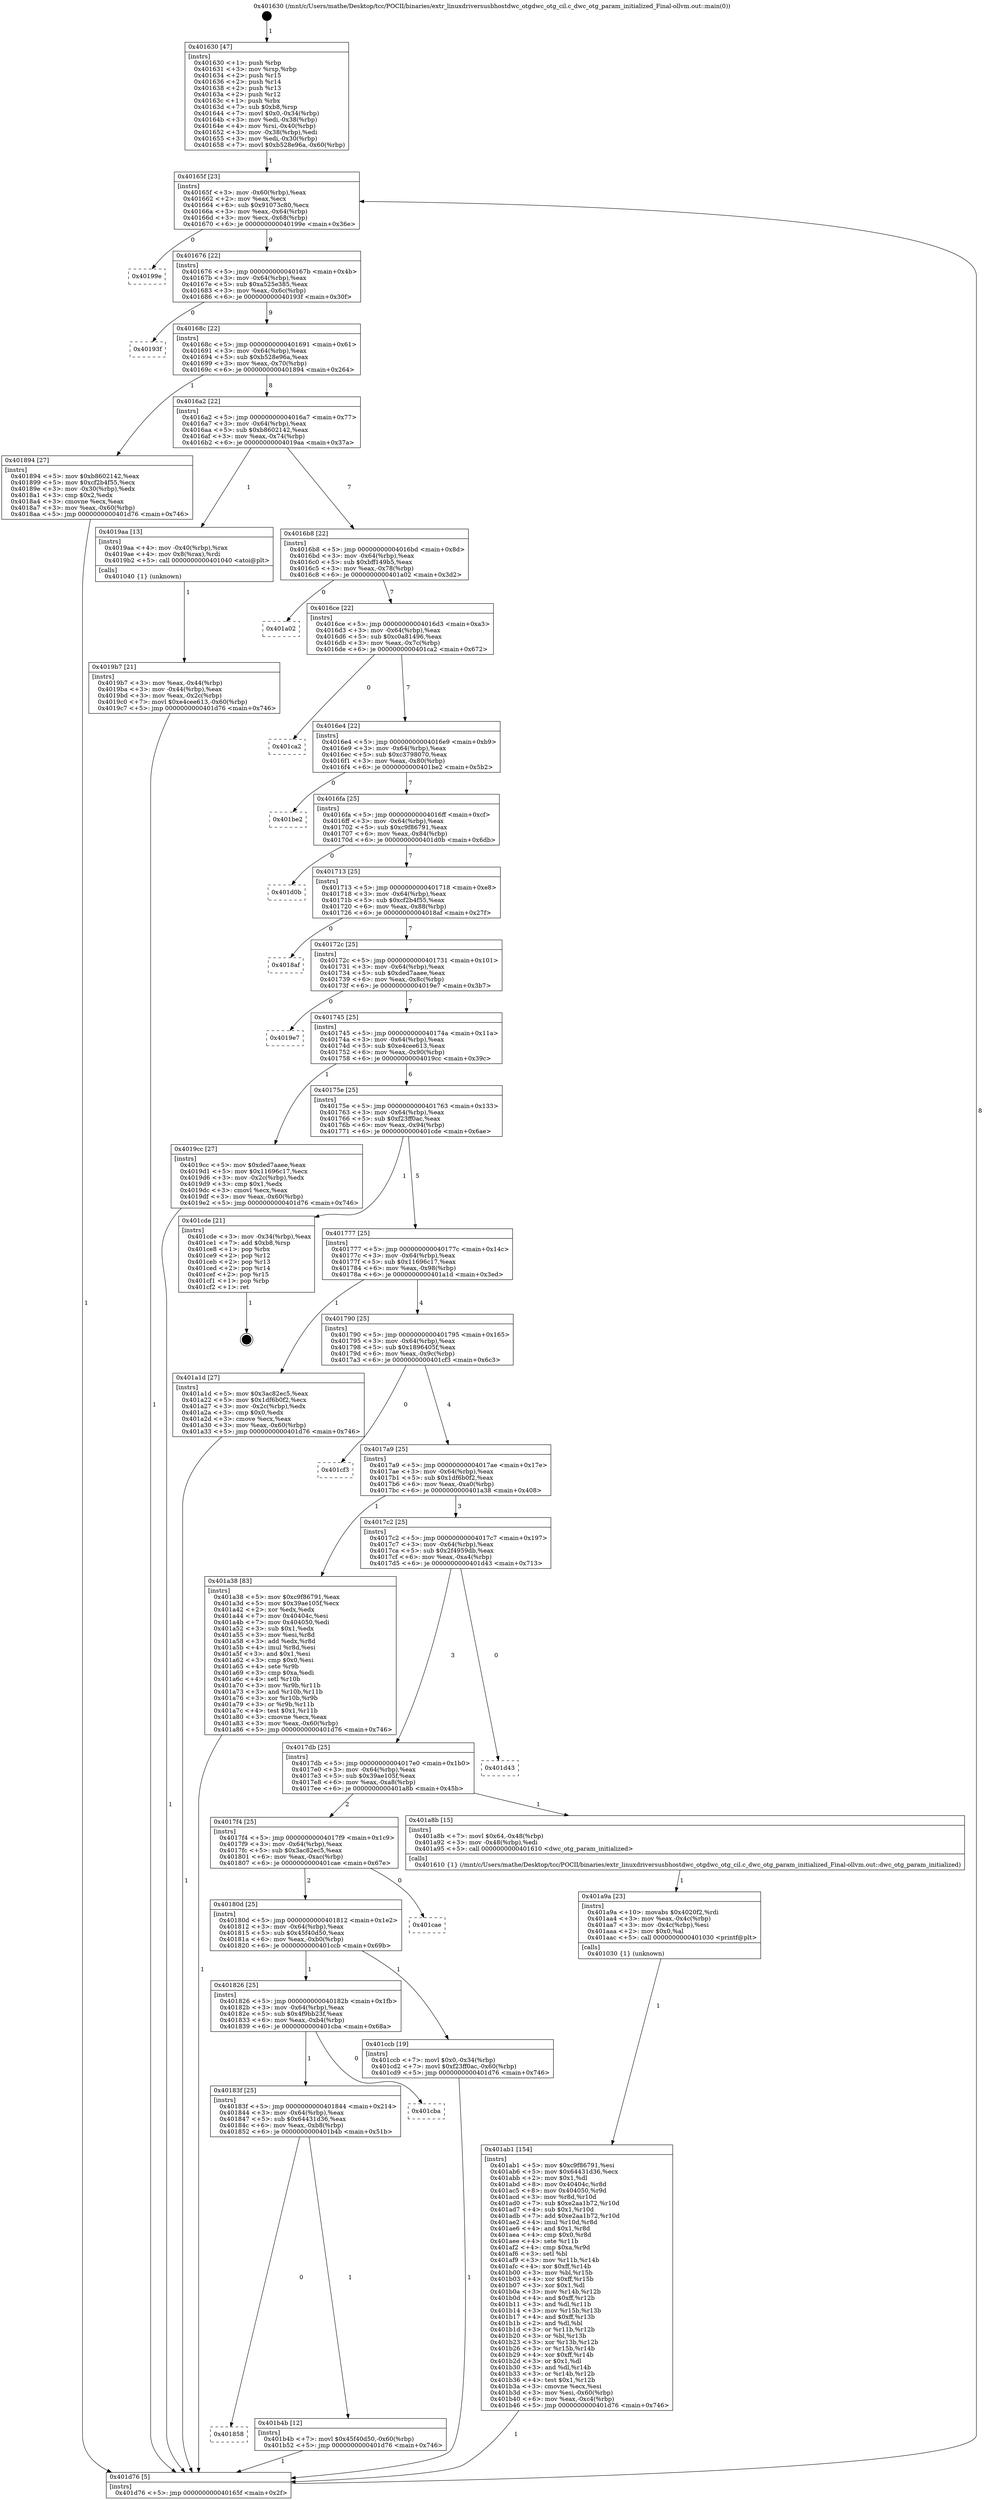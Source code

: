 digraph "0x401630" {
  label = "0x401630 (/mnt/c/Users/mathe/Desktop/tcc/POCII/binaries/extr_linuxdriversusbhostdwc_otgdwc_otg_cil.c_dwc_otg_param_initialized_Final-ollvm.out::main(0))"
  labelloc = "t"
  node[shape=record]

  Entry [label="",width=0.3,height=0.3,shape=circle,fillcolor=black,style=filled]
  "0x40165f" [label="{
     0x40165f [23]\l
     | [instrs]\l
     &nbsp;&nbsp;0x40165f \<+3\>: mov -0x60(%rbp),%eax\l
     &nbsp;&nbsp;0x401662 \<+2\>: mov %eax,%ecx\l
     &nbsp;&nbsp;0x401664 \<+6\>: sub $0x91073c80,%ecx\l
     &nbsp;&nbsp;0x40166a \<+3\>: mov %eax,-0x64(%rbp)\l
     &nbsp;&nbsp;0x40166d \<+3\>: mov %ecx,-0x68(%rbp)\l
     &nbsp;&nbsp;0x401670 \<+6\>: je 000000000040199e \<main+0x36e\>\l
  }"]
  "0x40199e" [label="{
     0x40199e\l
  }", style=dashed]
  "0x401676" [label="{
     0x401676 [22]\l
     | [instrs]\l
     &nbsp;&nbsp;0x401676 \<+5\>: jmp 000000000040167b \<main+0x4b\>\l
     &nbsp;&nbsp;0x40167b \<+3\>: mov -0x64(%rbp),%eax\l
     &nbsp;&nbsp;0x40167e \<+5\>: sub $0xa525e385,%eax\l
     &nbsp;&nbsp;0x401683 \<+3\>: mov %eax,-0x6c(%rbp)\l
     &nbsp;&nbsp;0x401686 \<+6\>: je 000000000040193f \<main+0x30f\>\l
  }"]
  Exit [label="",width=0.3,height=0.3,shape=circle,fillcolor=black,style=filled,peripheries=2]
  "0x40193f" [label="{
     0x40193f\l
  }", style=dashed]
  "0x40168c" [label="{
     0x40168c [22]\l
     | [instrs]\l
     &nbsp;&nbsp;0x40168c \<+5\>: jmp 0000000000401691 \<main+0x61\>\l
     &nbsp;&nbsp;0x401691 \<+3\>: mov -0x64(%rbp),%eax\l
     &nbsp;&nbsp;0x401694 \<+5\>: sub $0xb528e96a,%eax\l
     &nbsp;&nbsp;0x401699 \<+3\>: mov %eax,-0x70(%rbp)\l
     &nbsp;&nbsp;0x40169c \<+6\>: je 0000000000401894 \<main+0x264\>\l
  }"]
  "0x401858" [label="{
     0x401858\l
  }", style=dashed]
  "0x401894" [label="{
     0x401894 [27]\l
     | [instrs]\l
     &nbsp;&nbsp;0x401894 \<+5\>: mov $0xb8602142,%eax\l
     &nbsp;&nbsp;0x401899 \<+5\>: mov $0xcf2b4f55,%ecx\l
     &nbsp;&nbsp;0x40189e \<+3\>: mov -0x30(%rbp),%edx\l
     &nbsp;&nbsp;0x4018a1 \<+3\>: cmp $0x2,%edx\l
     &nbsp;&nbsp;0x4018a4 \<+3\>: cmovne %ecx,%eax\l
     &nbsp;&nbsp;0x4018a7 \<+3\>: mov %eax,-0x60(%rbp)\l
     &nbsp;&nbsp;0x4018aa \<+5\>: jmp 0000000000401d76 \<main+0x746\>\l
  }"]
  "0x4016a2" [label="{
     0x4016a2 [22]\l
     | [instrs]\l
     &nbsp;&nbsp;0x4016a2 \<+5\>: jmp 00000000004016a7 \<main+0x77\>\l
     &nbsp;&nbsp;0x4016a7 \<+3\>: mov -0x64(%rbp),%eax\l
     &nbsp;&nbsp;0x4016aa \<+5\>: sub $0xb8602142,%eax\l
     &nbsp;&nbsp;0x4016af \<+3\>: mov %eax,-0x74(%rbp)\l
     &nbsp;&nbsp;0x4016b2 \<+6\>: je 00000000004019aa \<main+0x37a\>\l
  }"]
  "0x401d76" [label="{
     0x401d76 [5]\l
     | [instrs]\l
     &nbsp;&nbsp;0x401d76 \<+5\>: jmp 000000000040165f \<main+0x2f\>\l
  }"]
  "0x401630" [label="{
     0x401630 [47]\l
     | [instrs]\l
     &nbsp;&nbsp;0x401630 \<+1\>: push %rbp\l
     &nbsp;&nbsp;0x401631 \<+3\>: mov %rsp,%rbp\l
     &nbsp;&nbsp;0x401634 \<+2\>: push %r15\l
     &nbsp;&nbsp;0x401636 \<+2\>: push %r14\l
     &nbsp;&nbsp;0x401638 \<+2\>: push %r13\l
     &nbsp;&nbsp;0x40163a \<+2\>: push %r12\l
     &nbsp;&nbsp;0x40163c \<+1\>: push %rbx\l
     &nbsp;&nbsp;0x40163d \<+7\>: sub $0xb8,%rsp\l
     &nbsp;&nbsp;0x401644 \<+7\>: movl $0x0,-0x34(%rbp)\l
     &nbsp;&nbsp;0x40164b \<+3\>: mov %edi,-0x38(%rbp)\l
     &nbsp;&nbsp;0x40164e \<+4\>: mov %rsi,-0x40(%rbp)\l
     &nbsp;&nbsp;0x401652 \<+3\>: mov -0x38(%rbp),%edi\l
     &nbsp;&nbsp;0x401655 \<+3\>: mov %edi,-0x30(%rbp)\l
     &nbsp;&nbsp;0x401658 \<+7\>: movl $0xb528e96a,-0x60(%rbp)\l
  }"]
  "0x401b4b" [label="{
     0x401b4b [12]\l
     | [instrs]\l
     &nbsp;&nbsp;0x401b4b \<+7\>: movl $0x45f40d50,-0x60(%rbp)\l
     &nbsp;&nbsp;0x401b52 \<+5\>: jmp 0000000000401d76 \<main+0x746\>\l
  }"]
  "0x4019aa" [label="{
     0x4019aa [13]\l
     | [instrs]\l
     &nbsp;&nbsp;0x4019aa \<+4\>: mov -0x40(%rbp),%rax\l
     &nbsp;&nbsp;0x4019ae \<+4\>: mov 0x8(%rax),%rdi\l
     &nbsp;&nbsp;0x4019b2 \<+5\>: call 0000000000401040 \<atoi@plt\>\l
     | [calls]\l
     &nbsp;&nbsp;0x401040 \{1\} (unknown)\l
  }"]
  "0x4016b8" [label="{
     0x4016b8 [22]\l
     | [instrs]\l
     &nbsp;&nbsp;0x4016b8 \<+5\>: jmp 00000000004016bd \<main+0x8d\>\l
     &nbsp;&nbsp;0x4016bd \<+3\>: mov -0x64(%rbp),%eax\l
     &nbsp;&nbsp;0x4016c0 \<+5\>: sub $0xbff149b5,%eax\l
     &nbsp;&nbsp;0x4016c5 \<+3\>: mov %eax,-0x78(%rbp)\l
     &nbsp;&nbsp;0x4016c8 \<+6\>: je 0000000000401a02 \<main+0x3d2\>\l
  }"]
  "0x4019b7" [label="{
     0x4019b7 [21]\l
     | [instrs]\l
     &nbsp;&nbsp;0x4019b7 \<+3\>: mov %eax,-0x44(%rbp)\l
     &nbsp;&nbsp;0x4019ba \<+3\>: mov -0x44(%rbp),%eax\l
     &nbsp;&nbsp;0x4019bd \<+3\>: mov %eax,-0x2c(%rbp)\l
     &nbsp;&nbsp;0x4019c0 \<+7\>: movl $0xe4cee613,-0x60(%rbp)\l
     &nbsp;&nbsp;0x4019c7 \<+5\>: jmp 0000000000401d76 \<main+0x746\>\l
  }"]
  "0x40183f" [label="{
     0x40183f [25]\l
     | [instrs]\l
     &nbsp;&nbsp;0x40183f \<+5\>: jmp 0000000000401844 \<main+0x214\>\l
     &nbsp;&nbsp;0x401844 \<+3\>: mov -0x64(%rbp),%eax\l
     &nbsp;&nbsp;0x401847 \<+5\>: sub $0x64431d36,%eax\l
     &nbsp;&nbsp;0x40184c \<+6\>: mov %eax,-0xb8(%rbp)\l
     &nbsp;&nbsp;0x401852 \<+6\>: je 0000000000401b4b \<main+0x51b\>\l
  }"]
  "0x401a02" [label="{
     0x401a02\l
  }", style=dashed]
  "0x4016ce" [label="{
     0x4016ce [22]\l
     | [instrs]\l
     &nbsp;&nbsp;0x4016ce \<+5\>: jmp 00000000004016d3 \<main+0xa3\>\l
     &nbsp;&nbsp;0x4016d3 \<+3\>: mov -0x64(%rbp),%eax\l
     &nbsp;&nbsp;0x4016d6 \<+5\>: sub $0xc0a81496,%eax\l
     &nbsp;&nbsp;0x4016db \<+3\>: mov %eax,-0x7c(%rbp)\l
     &nbsp;&nbsp;0x4016de \<+6\>: je 0000000000401ca2 \<main+0x672\>\l
  }"]
  "0x401cba" [label="{
     0x401cba\l
  }", style=dashed]
  "0x401ca2" [label="{
     0x401ca2\l
  }", style=dashed]
  "0x4016e4" [label="{
     0x4016e4 [22]\l
     | [instrs]\l
     &nbsp;&nbsp;0x4016e4 \<+5\>: jmp 00000000004016e9 \<main+0xb9\>\l
     &nbsp;&nbsp;0x4016e9 \<+3\>: mov -0x64(%rbp),%eax\l
     &nbsp;&nbsp;0x4016ec \<+5\>: sub $0xc3798070,%eax\l
     &nbsp;&nbsp;0x4016f1 \<+3\>: mov %eax,-0x80(%rbp)\l
     &nbsp;&nbsp;0x4016f4 \<+6\>: je 0000000000401be2 \<main+0x5b2\>\l
  }"]
  "0x401826" [label="{
     0x401826 [25]\l
     | [instrs]\l
     &nbsp;&nbsp;0x401826 \<+5\>: jmp 000000000040182b \<main+0x1fb\>\l
     &nbsp;&nbsp;0x40182b \<+3\>: mov -0x64(%rbp),%eax\l
     &nbsp;&nbsp;0x40182e \<+5\>: sub $0x4f9bb23f,%eax\l
     &nbsp;&nbsp;0x401833 \<+6\>: mov %eax,-0xb4(%rbp)\l
     &nbsp;&nbsp;0x401839 \<+6\>: je 0000000000401cba \<main+0x68a\>\l
  }"]
  "0x401be2" [label="{
     0x401be2\l
  }", style=dashed]
  "0x4016fa" [label="{
     0x4016fa [25]\l
     | [instrs]\l
     &nbsp;&nbsp;0x4016fa \<+5\>: jmp 00000000004016ff \<main+0xcf\>\l
     &nbsp;&nbsp;0x4016ff \<+3\>: mov -0x64(%rbp),%eax\l
     &nbsp;&nbsp;0x401702 \<+5\>: sub $0xc9f86791,%eax\l
     &nbsp;&nbsp;0x401707 \<+6\>: mov %eax,-0x84(%rbp)\l
     &nbsp;&nbsp;0x40170d \<+6\>: je 0000000000401d0b \<main+0x6db\>\l
  }"]
  "0x401ccb" [label="{
     0x401ccb [19]\l
     | [instrs]\l
     &nbsp;&nbsp;0x401ccb \<+7\>: movl $0x0,-0x34(%rbp)\l
     &nbsp;&nbsp;0x401cd2 \<+7\>: movl $0xf23ff0ac,-0x60(%rbp)\l
     &nbsp;&nbsp;0x401cd9 \<+5\>: jmp 0000000000401d76 \<main+0x746\>\l
  }"]
  "0x401d0b" [label="{
     0x401d0b\l
  }", style=dashed]
  "0x401713" [label="{
     0x401713 [25]\l
     | [instrs]\l
     &nbsp;&nbsp;0x401713 \<+5\>: jmp 0000000000401718 \<main+0xe8\>\l
     &nbsp;&nbsp;0x401718 \<+3\>: mov -0x64(%rbp),%eax\l
     &nbsp;&nbsp;0x40171b \<+5\>: sub $0xcf2b4f55,%eax\l
     &nbsp;&nbsp;0x401720 \<+6\>: mov %eax,-0x88(%rbp)\l
     &nbsp;&nbsp;0x401726 \<+6\>: je 00000000004018af \<main+0x27f\>\l
  }"]
  "0x40180d" [label="{
     0x40180d [25]\l
     | [instrs]\l
     &nbsp;&nbsp;0x40180d \<+5\>: jmp 0000000000401812 \<main+0x1e2\>\l
     &nbsp;&nbsp;0x401812 \<+3\>: mov -0x64(%rbp),%eax\l
     &nbsp;&nbsp;0x401815 \<+5\>: sub $0x45f40d50,%eax\l
     &nbsp;&nbsp;0x40181a \<+6\>: mov %eax,-0xb0(%rbp)\l
     &nbsp;&nbsp;0x401820 \<+6\>: je 0000000000401ccb \<main+0x69b\>\l
  }"]
  "0x4018af" [label="{
     0x4018af\l
  }", style=dashed]
  "0x40172c" [label="{
     0x40172c [25]\l
     | [instrs]\l
     &nbsp;&nbsp;0x40172c \<+5\>: jmp 0000000000401731 \<main+0x101\>\l
     &nbsp;&nbsp;0x401731 \<+3\>: mov -0x64(%rbp),%eax\l
     &nbsp;&nbsp;0x401734 \<+5\>: sub $0xded7aaee,%eax\l
     &nbsp;&nbsp;0x401739 \<+6\>: mov %eax,-0x8c(%rbp)\l
     &nbsp;&nbsp;0x40173f \<+6\>: je 00000000004019e7 \<main+0x3b7\>\l
  }"]
  "0x401cae" [label="{
     0x401cae\l
  }", style=dashed]
  "0x4019e7" [label="{
     0x4019e7\l
  }", style=dashed]
  "0x401745" [label="{
     0x401745 [25]\l
     | [instrs]\l
     &nbsp;&nbsp;0x401745 \<+5\>: jmp 000000000040174a \<main+0x11a\>\l
     &nbsp;&nbsp;0x40174a \<+3\>: mov -0x64(%rbp),%eax\l
     &nbsp;&nbsp;0x40174d \<+5\>: sub $0xe4cee613,%eax\l
     &nbsp;&nbsp;0x401752 \<+6\>: mov %eax,-0x90(%rbp)\l
     &nbsp;&nbsp;0x401758 \<+6\>: je 00000000004019cc \<main+0x39c\>\l
  }"]
  "0x401ab1" [label="{
     0x401ab1 [154]\l
     | [instrs]\l
     &nbsp;&nbsp;0x401ab1 \<+5\>: mov $0xc9f86791,%esi\l
     &nbsp;&nbsp;0x401ab6 \<+5\>: mov $0x64431d36,%ecx\l
     &nbsp;&nbsp;0x401abb \<+2\>: mov $0x1,%dl\l
     &nbsp;&nbsp;0x401abd \<+8\>: mov 0x40404c,%r8d\l
     &nbsp;&nbsp;0x401ac5 \<+8\>: mov 0x404050,%r9d\l
     &nbsp;&nbsp;0x401acd \<+3\>: mov %r8d,%r10d\l
     &nbsp;&nbsp;0x401ad0 \<+7\>: sub $0xe2aa1b72,%r10d\l
     &nbsp;&nbsp;0x401ad7 \<+4\>: sub $0x1,%r10d\l
     &nbsp;&nbsp;0x401adb \<+7\>: add $0xe2aa1b72,%r10d\l
     &nbsp;&nbsp;0x401ae2 \<+4\>: imul %r10d,%r8d\l
     &nbsp;&nbsp;0x401ae6 \<+4\>: and $0x1,%r8d\l
     &nbsp;&nbsp;0x401aea \<+4\>: cmp $0x0,%r8d\l
     &nbsp;&nbsp;0x401aee \<+4\>: sete %r11b\l
     &nbsp;&nbsp;0x401af2 \<+4\>: cmp $0xa,%r9d\l
     &nbsp;&nbsp;0x401af6 \<+3\>: setl %bl\l
     &nbsp;&nbsp;0x401af9 \<+3\>: mov %r11b,%r14b\l
     &nbsp;&nbsp;0x401afc \<+4\>: xor $0xff,%r14b\l
     &nbsp;&nbsp;0x401b00 \<+3\>: mov %bl,%r15b\l
     &nbsp;&nbsp;0x401b03 \<+4\>: xor $0xff,%r15b\l
     &nbsp;&nbsp;0x401b07 \<+3\>: xor $0x1,%dl\l
     &nbsp;&nbsp;0x401b0a \<+3\>: mov %r14b,%r12b\l
     &nbsp;&nbsp;0x401b0d \<+4\>: and $0xff,%r12b\l
     &nbsp;&nbsp;0x401b11 \<+3\>: and %dl,%r11b\l
     &nbsp;&nbsp;0x401b14 \<+3\>: mov %r15b,%r13b\l
     &nbsp;&nbsp;0x401b17 \<+4\>: and $0xff,%r13b\l
     &nbsp;&nbsp;0x401b1b \<+2\>: and %dl,%bl\l
     &nbsp;&nbsp;0x401b1d \<+3\>: or %r11b,%r12b\l
     &nbsp;&nbsp;0x401b20 \<+3\>: or %bl,%r13b\l
     &nbsp;&nbsp;0x401b23 \<+3\>: xor %r13b,%r12b\l
     &nbsp;&nbsp;0x401b26 \<+3\>: or %r15b,%r14b\l
     &nbsp;&nbsp;0x401b29 \<+4\>: xor $0xff,%r14b\l
     &nbsp;&nbsp;0x401b2d \<+3\>: or $0x1,%dl\l
     &nbsp;&nbsp;0x401b30 \<+3\>: and %dl,%r14b\l
     &nbsp;&nbsp;0x401b33 \<+3\>: or %r14b,%r12b\l
     &nbsp;&nbsp;0x401b36 \<+4\>: test $0x1,%r12b\l
     &nbsp;&nbsp;0x401b3a \<+3\>: cmovne %ecx,%esi\l
     &nbsp;&nbsp;0x401b3d \<+3\>: mov %esi,-0x60(%rbp)\l
     &nbsp;&nbsp;0x401b40 \<+6\>: mov %eax,-0xc4(%rbp)\l
     &nbsp;&nbsp;0x401b46 \<+5\>: jmp 0000000000401d76 \<main+0x746\>\l
  }"]
  "0x4019cc" [label="{
     0x4019cc [27]\l
     | [instrs]\l
     &nbsp;&nbsp;0x4019cc \<+5\>: mov $0xded7aaee,%eax\l
     &nbsp;&nbsp;0x4019d1 \<+5\>: mov $0x11696c17,%ecx\l
     &nbsp;&nbsp;0x4019d6 \<+3\>: mov -0x2c(%rbp),%edx\l
     &nbsp;&nbsp;0x4019d9 \<+3\>: cmp $0x1,%edx\l
     &nbsp;&nbsp;0x4019dc \<+3\>: cmovl %ecx,%eax\l
     &nbsp;&nbsp;0x4019df \<+3\>: mov %eax,-0x60(%rbp)\l
     &nbsp;&nbsp;0x4019e2 \<+5\>: jmp 0000000000401d76 \<main+0x746\>\l
  }"]
  "0x40175e" [label="{
     0x40175e [25]\l
     | [instrs]\l
     &nbsp;&nbsp;0x40175e \<+5\>: jmp 0000000000401763 \<main+0x133\>\l
     &nbsp;&nbsp;0x401763 \<+3\>: mov -0x64(%rbp),%eax\l
     &nbsp;&nbsp;0x401766 \<+5\>: sub $0xf23ff0ac,%eax\l
     &nbsp;&nbsp;0x40176b \<+6\>: mov %eax,-0x94(%rbp)\l
     &nbsp;&nbsp;0x401771 \<+6\>: je 0000000000401cde \<main+0x6ae\>\l
  }"]
  "0x401a9a" [label="{
     0x401a9a [23]\l
     | [instrs]\l
     &nbsp;&nbsp;0x401a9a \<+10\>: movabs $0x4020f2,%rdi\l
     &nbsp;&nbsp;0x401aa4 \<+3\>: mov %eax,-0x4c(%rbp)\l
     &nbsp;&nbsp;0x401aa7 \<+3\>: mov -0x4c(%rbp),%esi\l
     &nbsp;&nbsp;0x401aaa \<+2\>: mov $0x0,%al\l
     &nbsp;&nbsp;0x401aac \<+5\>: call 0000000000401030 \<printf@plt\>\l
     | [calls]\l
     &nbsp;&nbsp;0x401030 \{1\} (unknown)\l
  }"]
  "0x401cde" [label="{
     0x401cde [21]\l
     | [instrs]\l
     &nbsp;&nbsp;0x401cde \<+3\>: mov -0x34(%rbp),%eax\l
     &nbsp;&nbsp;0x401ce1 \<+7\>: add $0xb8,%rsp\l
     &nbsp;&nbsp;0x401ce8 \<+1\>: pop %rbx\l
     &nbsp;&nbsp;0x401ce9 \<+2\>: pop %r12\l
     &nbsp;&nbsp;0x401ceb \<+2\>: pop %r13\l
     &nbsp;&nbsp;0x401ced \<+2\>: pop %r14\l
     &nbsp;&nbsp;0x401cef \<+2\>: pop %r15\l
     &nbsp;&nbsp;0x401cf1 \<+1\>: pop %rbp\l
     &nbsp;&nbsp;0x401cf2 \<+1\>: ret\l
  }"]
  "0x401777" [label="{
     0x401777 [25]\l
     | [instrs]\l
     &nbsp;&nbsp;0x401777 \<+5\>: jmp 000000000040177c \<main+0x14c\>\l
     &nbsp;&nbsp;0x40177c \<+3\>: mov -0x64(%rbp),%eax\l
     &nbsp;&nbsp;0x40177f \<+5\>: sub $0x11696c17,%eax\l
     &nbsp;&nbsp;0x401784 \<+6\>: mov %eax,-0x98(%rbp)\l
     &nbsp;&nbsp;0x40178a \<+6\>: je 0000000000401a1d \<main+0x3ed\>\l
  }"]
  "0x4017f4" [label="{
     0x4017f4 [25]\l
     | [instrs]\l
     &nbsp;&nbsp;0x4017f4 \<+5\>: jmp 00000000004017f9 \<main+0x1c9\>\l
     &nbsp;&nbsp;0x4017f9 \<+3\>: mov -0x64(%rbp),%eax\l
     &nbsp;&nbsp;0x4017fc \<+5\>: sub $0x3ac82ec5,%eax\l
     &nbsp;&nbsp;0x401801 \<+6\>: mov %eax,-0xac(%rbp)\l
     &nbsp;&nbsp;0x401807 \<+6\>: je 0000000000401cae \<main+0x67e\>\l
  }"]
  "0x401a1d" [label="{
     0x401a1d [27]\l
     | [instrs]\l
     &nbsp;&nbsp;0x401a1d \<+5\>: mov $0x3ac82ec5,%eax\l
     &nbsp;&nbsp;0x401a22 \<+5\>: mov $0x1df6b0f2,%ecx\l
     &nbsp;&nbsp;0x401a27 \<+3\>: mov -0x2c(%rbp),%edx\l
     &nbsp;&nbsp;0x401a2a \<+3\>: cmp $0x0,%edx\l
     &nbsp;&nbsp;0x401a2d \<+3\>: cmove %ecx,%eax\l
     &nbsp;&nbsp;0x401a30 \<+3\>: mov %eax,-0x60(%rbp)\l
     &nbsp;&nbsp;0x401a33 \<+5\>: jmp 0000000000401d76 \<main+0x746\>\l
  }"]
  "0x401790" [label="{
     0x401790 [25]\l
     | [instrs]\l
     &nbsp;&nbsp;0x401790 \<+5\>: jmp 0000000000401795 \<main+0x165\>\l
     &nbsp;&nbsp;0x401795 \<+3\>: mov -0x64(%rbp),%eax\l
     &nbsp;&nbsp;0x401798 \<+5\>: sub $0x1896405f,%eax\l
     &nbsp;&nbsp;0x40179d \<+6\>: mov %eax,-0x9c(%rbp)\l
     &nbsp;&nbsp;0x4017a3 \<+6\>: je 0000000000401cf3 \<main+0x6c3\>\l
  }"]
  "0x401a8b" [label="{
     0x401a8b [15]\l
     | [instrs]\l
     &nbsp;&nbsp;0x401a8b \<+7\>: movl $0x64,-0x48(%rbp)\l
     &nbsp;&nbsp;0x401a92 \<+3\>: mov -0x48(%rbp),%edi\l
     &nbsp;&nbsp;0x401a95 \<+5\>: call 0000000000401610 \<dwc_otg_param_initialized\>\l
     | [calls]\l
     &nbsp;&nbsp;0x401610 \{1\} (/mnt/c/Users/mathe/Desktop/tcc/POCII/binaries/extr_linuxdriversusbhostdwc_otgdwc_otg_cil.c_dwc_otg_param_initialized_Final-ollvm.out::dwc_otg_param_initialized)\l
  }"]
  "0x401cf3" [label="{
     0x401cf3\l
  }", style=dashed]
  "0x4017a9" [label="{
     0x4017a9 [25]\l
     | [instrs]\l
     &nbsp;&nbsp;0x4017a9 \<+5\>: jmp 00000000004017ae \<main+0x17e\>\l
     &nbsp;&nbsp;0x4017ae \<+3\>: mov -0x64(%rbp),%eax\l
     &nbsp;&nbsp;0x4017b1 \<+5\>: sub $0x1df6b0f2,%eax\l
     &nbsp;&nbsp;0x4017b6 \<+6\>: mov %eax,-0xa0(%rbp)\l
     &nbsp;&nbsp;0x4017bc \<+6\>: je 0000000000401a38 \<main+0x408\>\l
  }"]
  "0x4017db" [label="{
     0x4017db [25]\l
     | [instrs]\l
     &nbsp;&nbsp;0x4017db \<+5\>: jmp 00000000004017e0 \<main+0x1b0\>\l
     &nbsp;&nbsp;0x4017e0 \<+3\>: mov -0x64(%rbp),%eax\l
     &nbsp;&nbsp;0x4017e3 \<+5\>: sub $0x39ae105f,%eax\l
     &nbsp;&nbsp;0x4017e8 \<+6\>: mov %eax,-0xa8(%rbp)\l
     &nbsp;&nbsp;0x4017ee \<+6\>: je 0000000000401a8b \<main+0x45b\>\l
  }"]
  "0x401a38" [label="{
     0x401a38 [83]\l
     | [instrs]\l
     &nbsp;&nbsp;0x401a38 \<+5\>: mov $0xc9f86791,%eax\l
     &nbsp;&nbsp;0x401a3d \<+5\>: mov $0x39ae105f,%ecx\l
     &nbsp;&nbsp;0x401a42 \<+2\>: xor %edx,%edx\l
     &nbsp;&nbsp;0x401a44 \<+7\>: mov 0x40404c,%esi\l
     &nbsp;&nbsp;0x401a4b \<+7\>: mov 0x404050,%edi\l
     &nbsp;&nbsp;0x401a52 \<+3\>: sub $0x1,%edx\l
     &nbsp;&nbsp;0x401a55 \<+3\>: mov %esi,%r8d\l
     &nbsp;&nbsp;0x401a58 \<+3\>: add %edx,%r8d\l
     &nbsp;&nbsp;0x401a5b \<+4\>: imul %r8d,%esi\l
     &nbsp;&nbsp;0x401a5f \<+3\>: and $0x1,%esi\l
     &nbsp;&nbsp;0x401a62 \<+3\>: cmp $0x0,%esi\l
     &nbsp;&nbsp;0x401a65 \<+4\>: sete %r9b\l
     &nbsp;&nbsp;0x401a69 \<+3\>: cmp $0xa,%edi\l
     &nbsp;&nbsp;0x401a6c \<+4\>: setl %r10b\l
     &nbsp;&nbsp;0x401a70 \<+3\>: mov %r9b,%r11b\l
     &nbsp;&nbsp;0x401a73 \<+3\>: and %r10b,%r11b\l
     &nbsp;&nbsp;0x401a76 \<+3\>: xor %r10b,%r9b\l
     &nbsp;&nbsp;0x401a79 \<+3\>: or %r9b,%r11b\l
     &nbsp;&nbsp;0x401a7c \<+4\>: test $0x1,%r11b\l
     &nbsp;&nbsp;0x401a80 \<+3\>: cmovne %ecx,%eax\l
     &nbsp;&nbsp;0x401a83 \<+3\>: mov %eax,-0x60(%rbp)\l
     &nbsp;&nbsp;0x401a86 \<+5\>: jmp 0000000000401d76 \<main+0x746\>\l
  }"]
  "0x4017c2" [label="{
     0x4017c2 [25]\l
     | [instrs]\l
     &nbsp;&nbsp;0x4017c2 \<+5\>: jmp 00000000004017c7 \<main+0x197\>\l
     &nbsp;&nbsp;0x4017c7 \<+3\>: mov -0x64(%rbp),%eax\l
     &nbsp;&nbsp;0x4017ca \<+5\>: sub $0x2f4959db,%eax\l
     &nbsp;&nbsp;0x4017cf \<+6\>: mov %eax,-0xa4(%rbp)\l
     &nbsp;&nbsp;0x4017d5 \<+6\>: je 0000000000401d43 \<main+0x713\>\l
  }"]
  "0x401d43" [label="{
     0x401d43\l
  }", style=dashed]
  Entry -> "0x401630" [label=" 1"]
  "0x40165f" -> "0x40199e" [label=" 0"]
  "0x40165f" -> "0x401676" [label=" 9"]
  "0x401cde" -> Exit [label=" 1"]
  "0x401676" -> "0x40193f" [label=" 0"]
  "0x401676" -> "0x40168c" [label=" 9"]
  "0x401ccb" -> "0x401d76" [label=" 1"]
  "0x40168c" -> "0x401894" [label=" 1"]
  "0x40168c" -> "0x4016a2" [label=" 8"]
  "0x401894" -> "0x401d76" [label=" 1"]
  "0x401630" -> "0x40165f" [label=" 1"]
  "0x401d76" -> "0x40165f" [label=" 8"]
  "0x401b4b" -> "0x401d76" [label=" 1"]
  "0x4016a2" -> "0x4019aa" [label=" 1"]
  "0x4016a2" -> "0x4016b8" [label=" 7"]
  "0x4019aa" -> "0x4019b7" [label=" 1"]
  "0x4019b7" -> "0x401d76" [label=" 1"]
  "0x40183f" -> "0x401858" [label=" 0"]
  "0x4016b8" -> "0x401a02" [label=" 0"]
  "0x4016b8" -> "0x4016ce" [label=" 7"]
  "0x40183f" -> "0x401b4b" [label=" 1"]
  "0x4016ce" -> "0x401ca2" [label=" 0"]
  "0x4016ce" -> "0x4016e4" [label=" 7"]
  "0x401826" -> "0x40183f" [label=" 1"]
  "0x4016e4" -> "0x401be2" [label=" 0"]
  "0x4016e4" -> "0x4016fa" [label=" 7"]
  "0x401826" -> "0x401cba" [label=" 0"]
  "0x4016fa" -> "0x401d0b" [label=" 0"]
  "0x4016fa" -> "0x401713" [label=" 7"]
  "0x40180d" -> "0x401826" [label=" 1"]
  "0x401713" -> "0x4018af" [label=" 0"]
  "0x401713" -> "0x40172c" [label=" 7"]
  "0x40180d" -> "0x401ccb" [label=" 1"]
  "0x40172c" -> "0x4019e7" [label=" 0"]
  "0x40172c" -> "0x401745" [label=" 7"]
  "0x4017f4" -> "0x40180d" [label=" 2"]
  "0x401745" -> "0x4019cc" [label=" 1"]
  "0x401745" -> "0x40175e" [label=" 6"]
  "0x4019cc" -> "0x401d76" [label=" 1"]
  "0x4017f4" -> "0x401cae" [label=" 0"]
  "0x40175e" -> "0x401cde" [label=" 1"]
  "0x40175e" -> "0x401777" [label=" 5"]
  "0x401ab1" -> "0x401d76" [label=" 1"]
  "0x401777" -> "0x401a1d" [label=" 1"]
  "0x401777" -> "0x401790" [label=" 4"]
  "0x401a1d" -> "0x401d76" [label=" 1"]
  "0x401a9a" -> "0x401ab1" [label=" 1"]
  "0x401790" -> "0x401cf3" [label=" 0"]
  "0x401790" -> "0x4017a9" [label=" 4"]
  "0x401a8b" -> "0x401a9a" [label=" 1"]
  "0x4017a9" -> "0x401a38" [label=" 1"]
  "0x4017a9" -> "0x4017c2" [label=" 3"]
  "0x401a38" -> "0x401d76" [label=" 1"]
  "0x4017db" -> "0x401a8b" [label=" 1"]
  "0x4017c2" -> "0x401d43" [label=" 0"]
  "0x4017c2" -> "0x4017db" [label=" 3"]
  "0x4017db" -> "0x4017f4" [label=" 2"]
}
